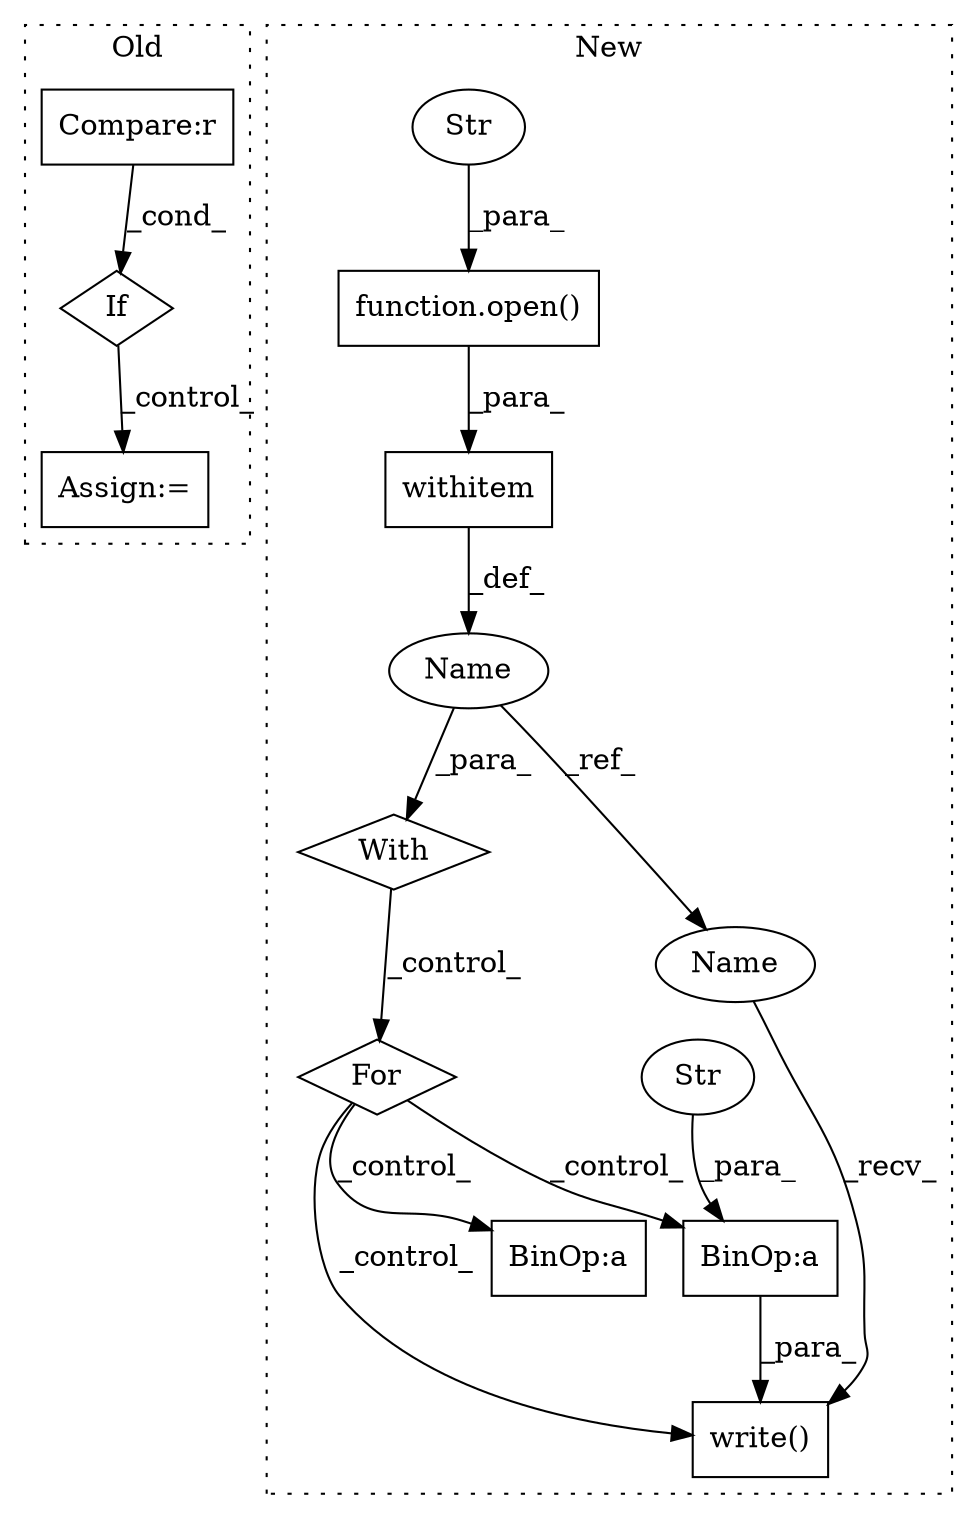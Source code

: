 digraph G {
subgraph cluster0 {
1 [label="If" a="96" s="8622" l="3" shape="diamond"];
3 [label="Assign:=" a="68" s="8741" l="3" shape="box"];
11 [label="Compare:r" a="40" s="8625" l="26" shape="box"];
label = "Old";
style="dotted";
}
subgraph cluster1 {
2 [label="write()" a="75" s="10352,10387" l="18,1" shape="box"];
4 [label="With" a="39" s="9977,9986" l="5,56" shape="diamond"];
5 [label="Name" a="87" s="10013" l="11" shape="ellipse"];
6 [label="withitem" a="49" s="9982" l="4" shape="box"];
7 [label="BinOp:a" a="82" s="10281" l="1" shape="box"];
8 [label="BinOp:a" a="82" s="10380" l="3" shape="box"];
9 [label="Str" a="66" s="10383" l="4" shape="ellipse"];
10 [label="For" a="107" s="10042,10071" l="4,22" shape="diamond"];
12 [label="function.open()" a="75" s="9982,10008" l="5,1" shape="box"];
13 [label="Str" a="66" s="10005" l="3" shape="ellipse"];
14 [label="Name" a="87" s="10352" l="11" shape="ellipse"];
label = "New";
style="dotted";
}
1 -> 3 [label="_control_"];
4 -> 10 [label="_control_"];
5 -> 14 [label="_ref_"];
5 -> 4 [label="_para_"];
6 -> 5 [label="_def_"];
8 -> 2 [label="_para_"];
9 -> 8 [label="_para_"];
10 -> 8 [label="_control_"];
10 -> 7 [label="_control_"];
10 -> 2 [label="_control_"];
11 -> 1 [label="_cond_"];
12 -> 6 [label="_para_"];
13 -> 12 [label="_para_"];
14 -> 2 [label="_recv_"];
}
